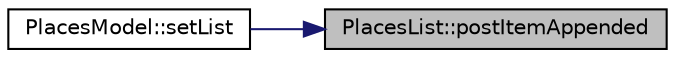 digraph "PlacesList::postItemAppended"
{
 // INTERACTIVE_SVG=YES
 // LATEX_PDF_SIZE
  edge [fontname="Helvetica",fontsize="10",labelfontname="Helvetica",labelfontsize="10"];
  node [fontname="Helvetica",fontsize="10",shape=record];
  rankdir="RL";
  Node51 [label="PlacesList::postItemAppended",height=0.2,width=0.4,color="black", fillcolor="grey75", style="filled", fontcolor="black",tooltip=" "];
  Node51 -> Node52 [dir="back",color="midnightblue",fontsize="10",style="solid",fontname="Helvetica"];
  Node52 [label="PlacesModel::setList",height=0.2,width=0.4,color="black", fillcolor="white", style="filled",URL="$class_places_model.html#ab42e2eafb880d45bde86b776e3172dc6",tooltip=" "];
}
